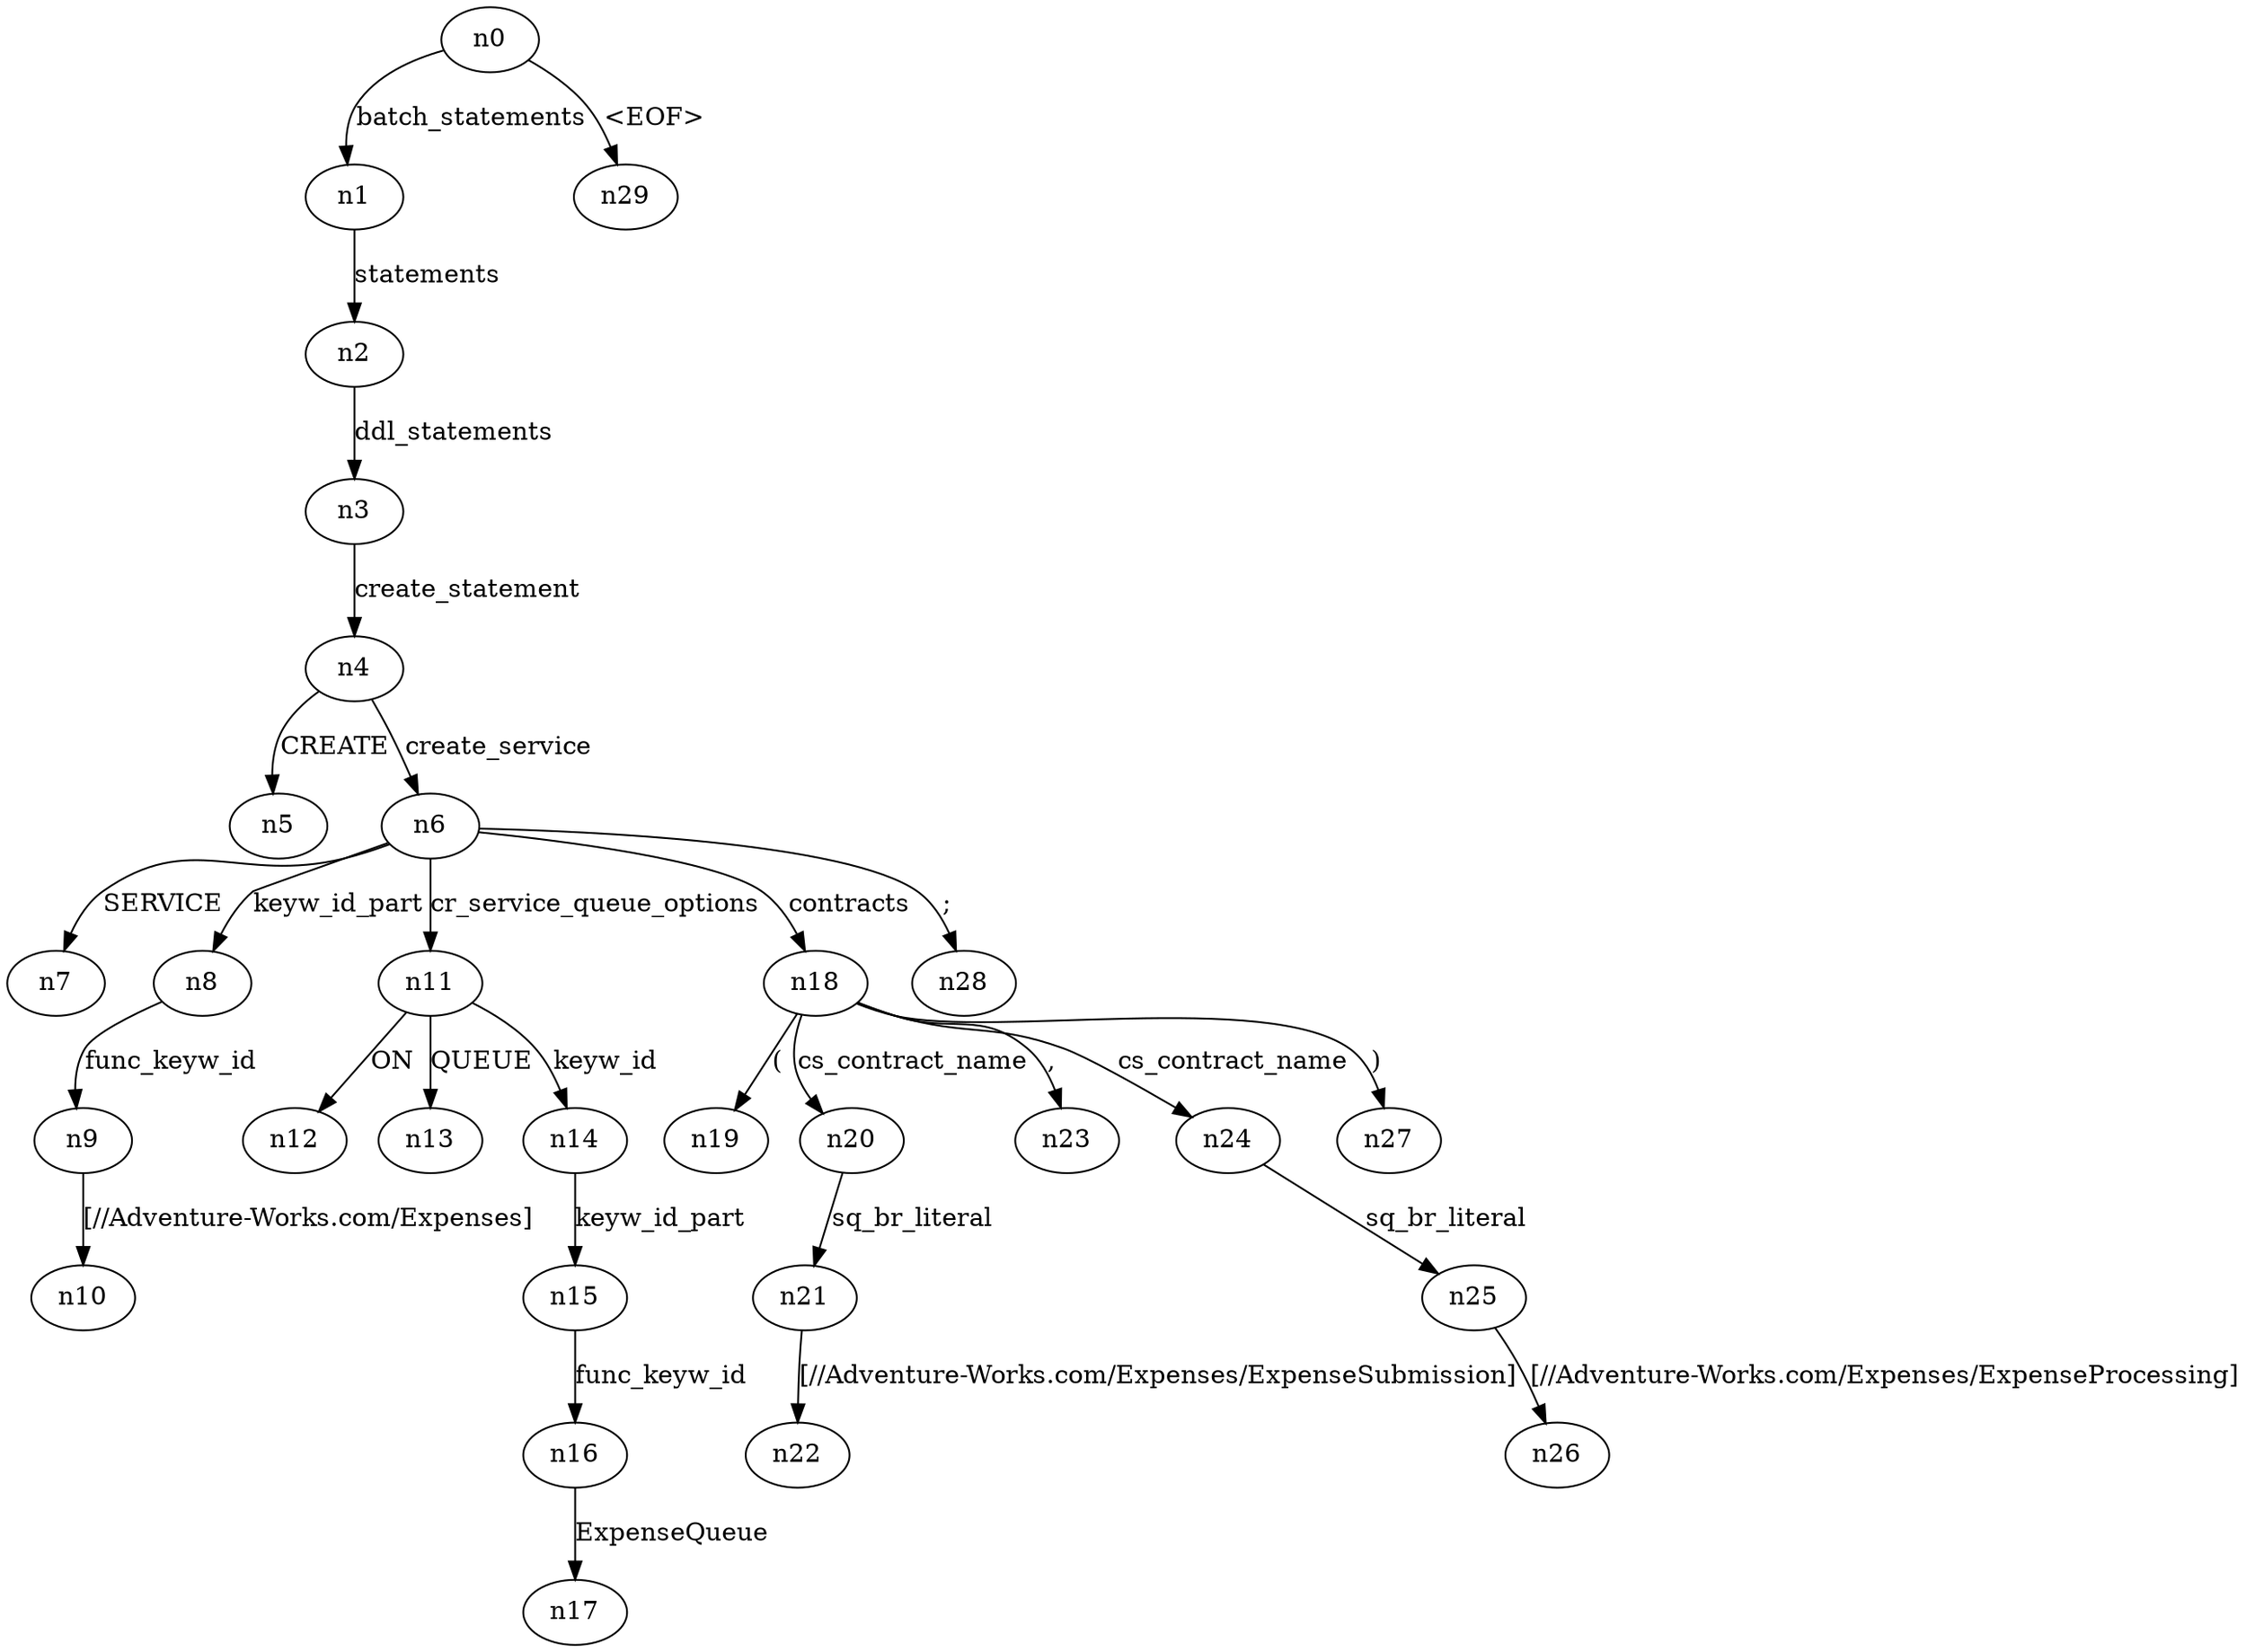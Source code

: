 digraph ParseTree {
  n0 -> n1 [label="batch_statements"];
  n1 -> n2 [label="statements"];
  n2 -> n3 [label="ddl_statements"];
  n3 -> n4 [label="create_statement"];
  n4 -> n5 [label="CREATE"];
  n4 -> n6 [label="create_service"];
  n6 -> n7 [label="SERVICE"];
  n6 -> n8 [label="keyw_id_part"];
  n8 -> n9 [label="func_keyw_id"];
  n9 -> n10 [label="[//Adventure-Works.com/Expenses]"];
  n6 -> n11 [label="cr_service_queue_options"];
  n11 -> n12 [label="ON"];
  n11 -> n13 [label="QUEUE"];
  n11 -> n14 [label="keyw_id"];
  n14 -> n15 [label="keyw_id_part"];
  n15 -> n16 [label="func_keyw_id"];
  n16 -> n17 [label="ExpenseQueue"];
  n6 -> n18 [label="contracts"];
  n18 -> n19 [label="("];
  n18 -> n20 [label="cs_contract_name"];
  n20 -> n21 [label="sq_br_literal"];
  n21 -> n22 [label="[//Adventure-Works.com/Expenses/ExpenseSubmission]"];
  n18 -> n23 [label=","];
  n18 -> n24 [label="cs_contract_name"];
  n24 -> n25 [label="sq_br_literal"];
  n25 -> n26 [label="[//Adventure-Works.com/Expenses/ExpenseProcessing]"];
  n18 -> n27 [label=")"];
  n6 -> n28 [label=";"];
  n0 -> n29 [label="<EOF>"];
}